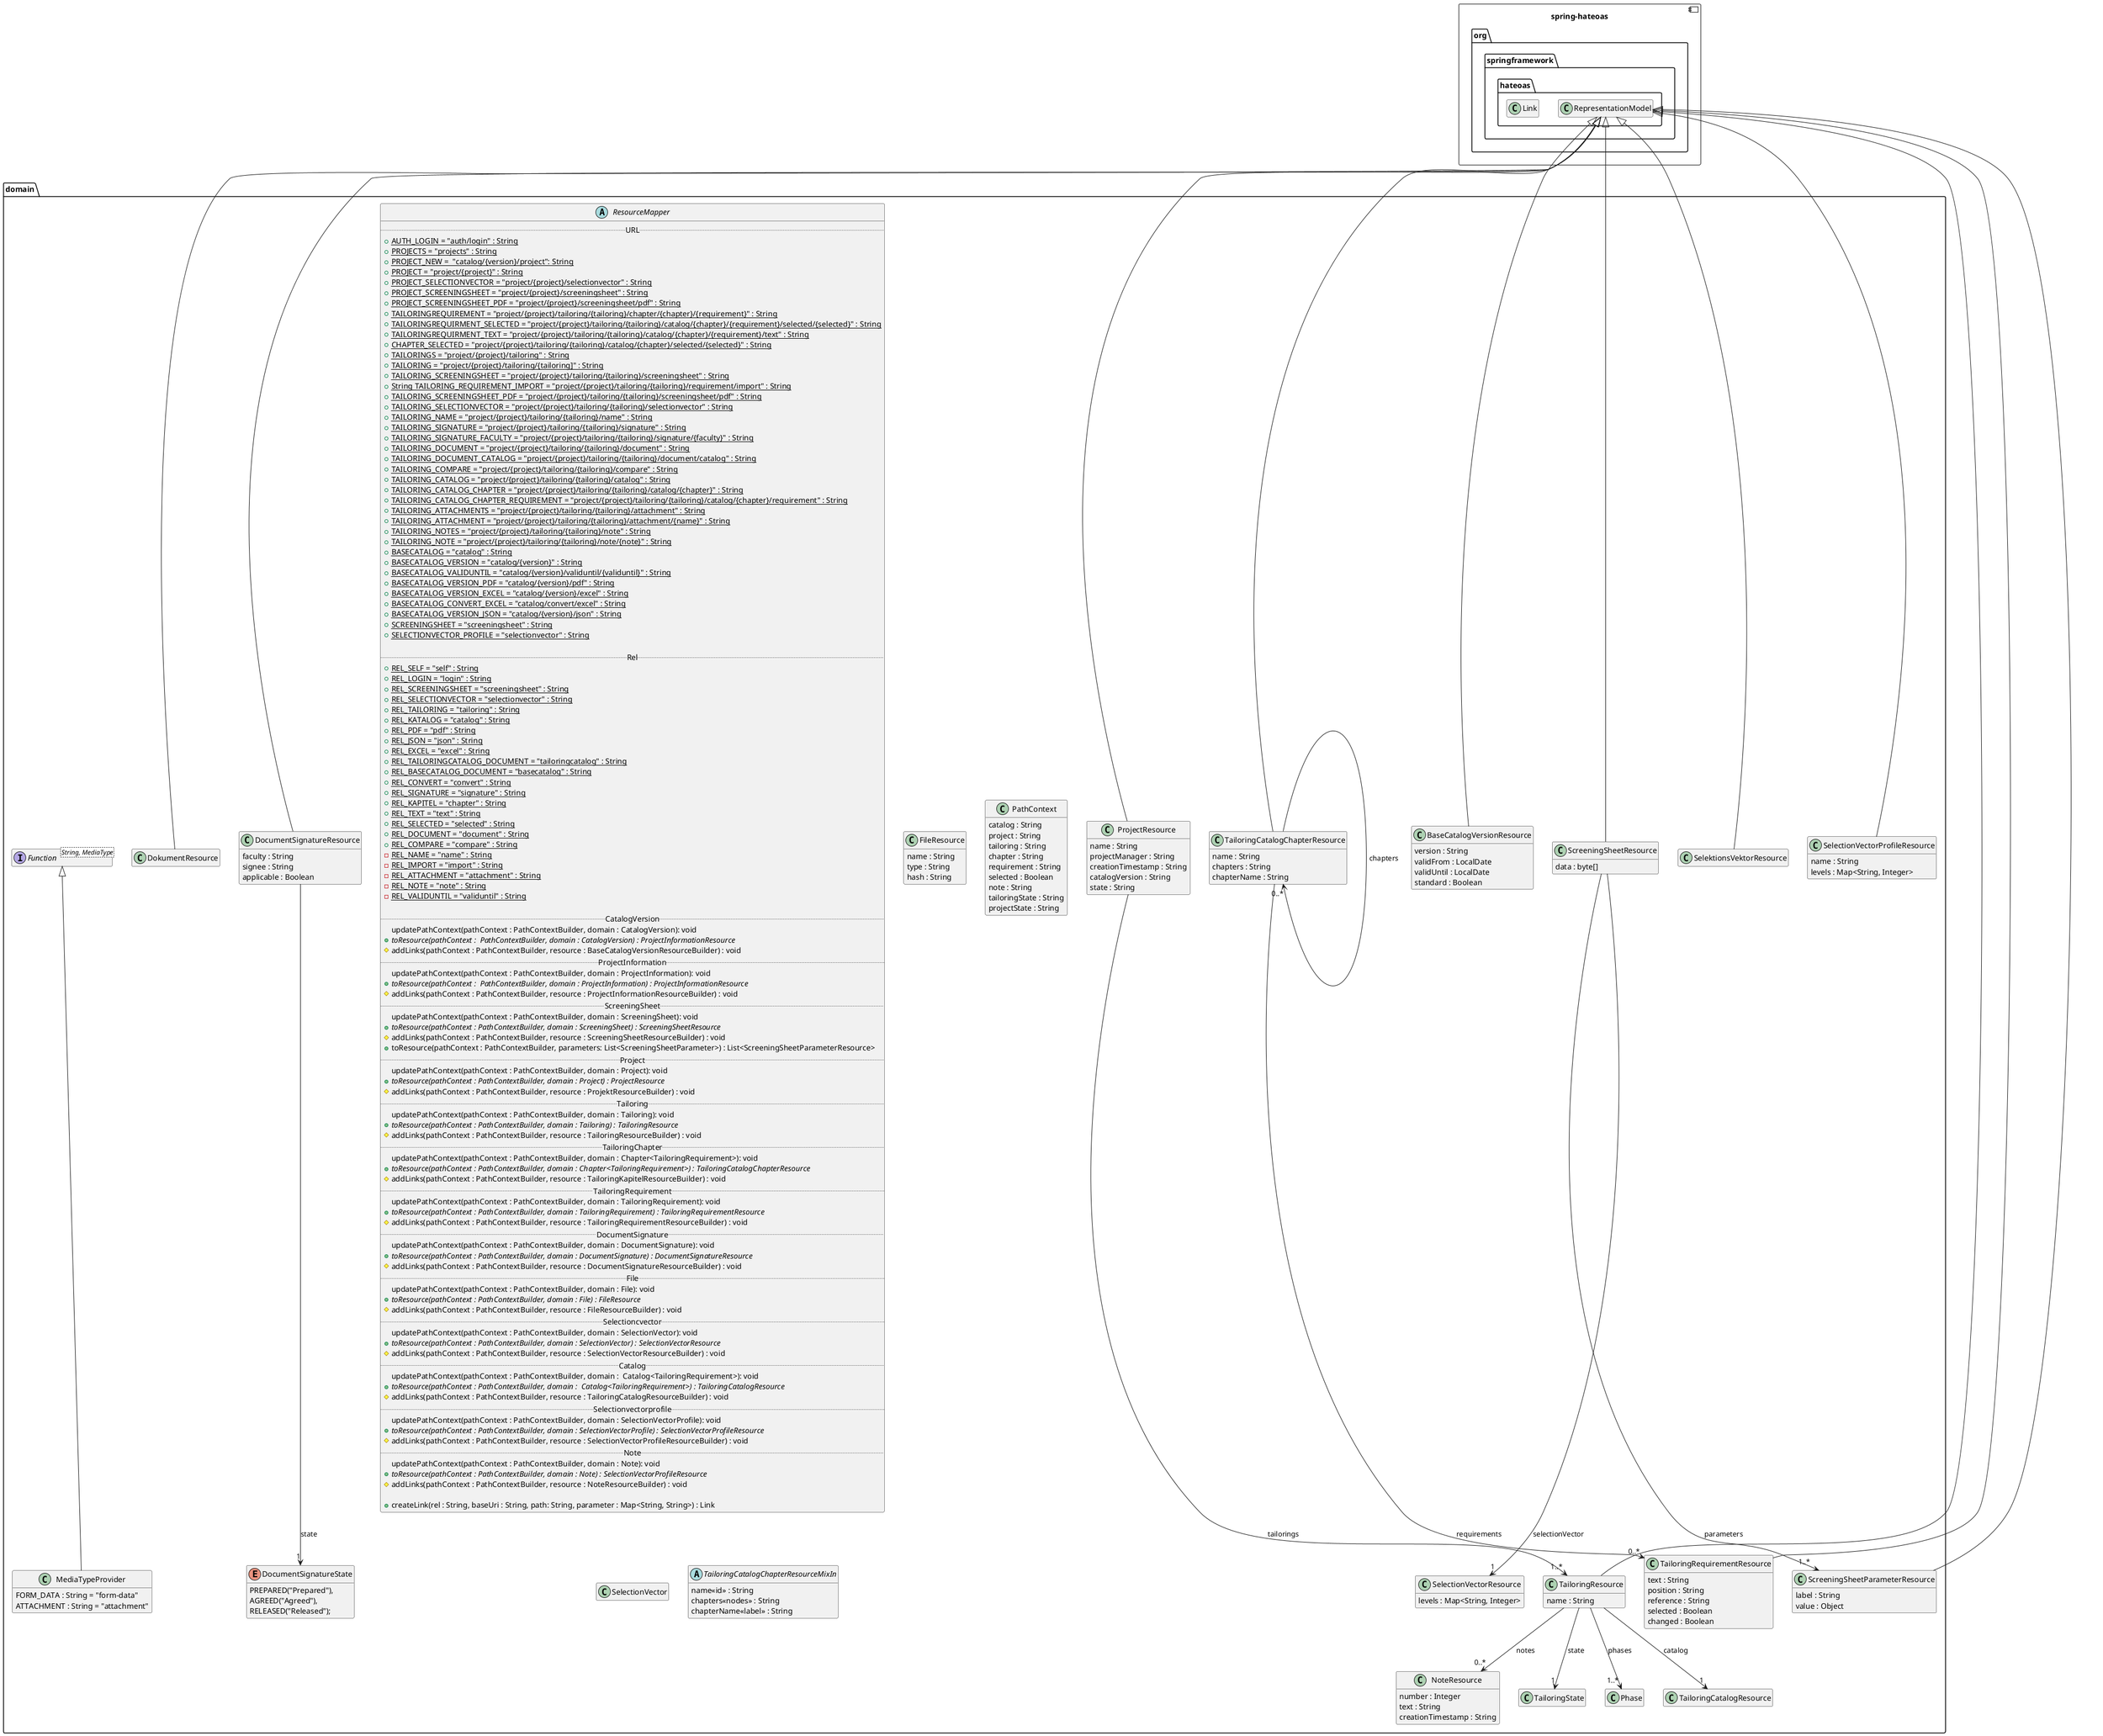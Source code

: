 @startuml Ebene3.png
skinparam componentStyle uml2
'skinparam linetype ortho

component [spring-hateoas] {
    package org.springframework.hateoas {
        class RepresentationModel
        class Link
    }
}


package domain {

    abstract class ResourceMapper {
        ..URL..
        +{static} AUTH_LOGIN = "auth/login" : String
        +{static} PROJECTS = "projects" : String
        +{static} PROJECT_NEW =  "catalog/{version}/project": String
        +{static} PROJECT = "project/{project}" : String
        +{static} PROJECT_SELECTIONVECTOR = "project/{project}/selectionvector" : String
        +{static} PROJECT_SCREENINGSHEET = "project/{project}/screeningsheet" : String
        +{static} PROJECT_SCREENINGSHEET_PDF = "project/{project}/screeningsheet/pdf" : String
        +{static} TAILORINGREQUIREMENT = "project/{project}/tailoring/{tailoring}/chapter/{chapter}/{requirement}" : String
        +{static} TAILORINGREQUIRMENT_SELECTED = "project/{project}/tailoring/{tailoring}/catalog/{chapter}/{requirement}/selected/{selected}" : String
        +{static} TAILORINGREQUIRMENT_TEXT = "project/{project}/tailoring/{tailoring}/catalog/{chapter}/{requirement}/text" : String
        +{static} CHAPTER_SELECTED = "project/{project}/tailoring/{tailoring}/catalog/{chapter}/selected/{selected}" : String
        +{static} TAILORINGS = "project/{project}/tailoring" : String
        +{static} TAILORING = "project/{project}/tailoring/{tailoring]" : String
        +{static} TAILORING_SCREENINGSHEET = "project/{project}/tailoring/{tailoring}/screeningsheet" : String
        +{static} String TAILORING_REQUIREMENT_IMPORT = "project/{project}/tailoring/{tailoring}/requirement/import" : String
        +{static} TAILORING_SCREENINGSHEET_PDF = "project/{project}/tailoring/{tailoring}/screeningsheet/pdf" : String
        +{static} TAILORING_SELECTIONVECTOR = "project/{project}/tailoring/{tailoring}/selectionvector" : String
        +{static} TAILORING_NAME = "project/{project}/tailoring/{tailoring}/name" : String
        +{static} TAILORING_SIGNATURE = "project/{project}/tailoring/{tailoring}/signature" : String
        +{static} TAILORING_SIGNATURE_FACULTY = "project/{project}/tailoring/{tailoring}/signature/{faculty}" : String
        +{static} TAILORING_DOCUMENT = "project/{project}/tailoring/{tailoring}/document" : String
        +{static} TAILORING_DOCUMENT_CATALOG = "project/{project}/tailoring/{tailoring}/document/catalog" : String
        +{static} TAILORING_COMPARE = "project/{project}/tailoring/{tailoring}/compare" : String
        +{static} TAILORING_CATALOG = "project/{project}/tailoring/{tailoring}/catalog" : String
        +{static} TAILORING_CATALOG_CHAPTER = "project/{project}/tailoring/{tailoring}/catalog/{chapter}" : String
        +{static} TAILORING_CATALOG_CHAPTER_REQUIREMENT = "project/{project}/tailoring/{tailoring}/catalog/{chapter}/requirement" : String
        +{static} TAILORING_ATTACHMENTS = "project/{project}/tailoring/{tailoring}/attachment" : String
        +{static} TAILORING_ATTACHMENT = "project/{project}/tailoring/{tailoring}/attachment/{name}" : String
        +{static} TAILORING_NOTES = "project/{project}/tailoring/{tailoring}/note" : String
        +{static} TAILORING_NOTE = "project/{project}/tailoring/{tailoring}/note/{note}" : String
        +{static} BASECATALOG = "catalog" : String
        +{static} BASECATALOG_VERSION = "catalog/{version}" : String
        +{static} BASECATALOG_VALIDUNTIL = "catalog/{version}/validuntil/{validuntil}" : String
        +{static} BASECATALOG_VERSION_PDF = "catalog/{version}/pdf" : String
        +{static} BASECATALOG_VERSION_EXCEL = "catalog/{version}/excel" : String
        +{static} BASECATALOG_CONVERT_EXCEL = "catalog/convert/excel" : String
        +{static} BASECATALOG_VERSION_JSON = "catalog/{version}/json" : String
        +{static} SCREENINGSHEET = "screeningsheet" : String
        +{static} SELECTIONVECTOR_PROFILE = "selectionvector" : String
            
        ..Rel..
        +{static} REL_SELF = "self" : String
        +{static} REL_LOGIN = "login" : String
        +{static} REL_SCREENINGSHEET = "screeningsheet" : String
        +{static} REL_SELECTIONVECTOR = "selectionvector" : String
        +{static} REL_TAILORING = "tailoring" : String
        +{static} REL_KATALOG = "catalog" : String
        +{static} REL_PDF = "pdf" : String
        +{static} REL_JSON = "json" : String
        +{static} REL_EXCEL = "excel" : String
        +{static} REL_TAILORINGCATALOG_DOCUMENT = "tailoringcatalog" : String
        +{static} REL_BASECATALOG_DOCUMENT = "basecatalog" : String
        +{static} REL_CONVERT = "convert" : String
        +{static} REL_SIGNATURE = "signature" : String
        +{static} REL_KAPITEL = "chapter" : String
        +{static} REL_TEXT = "text" : String
        +{static} REL_SELECTED = "selected" : String
        +{static} REL_DOCUMENT = "document" : String
        +{static} REL_COMPARE = "compare" : String
        -{static} REL_NAME = "name" : String
        -{static} REL_IMPORT = "import" : String
        -{static} REL_ATTACHMENT = "attachment" : String
        -{static} REL_NOTE = "note" : String
        -{static} REL_VALIDUNTIL = "validuntil" : String

        .. CatalogVersion ..
        updatePathContext(pathContext : PathContextBuilder, domain : CatalogVersion): void
        +{abstract} toResource(pathContext :  PathContextBuilder, domain : CatalogVersion) : ProjectInformationResource
        #addLinks(pathContext : PathContextBuilder, resource : BaseCatalogVersionResourceBuilder) : void
        .. ProjectInformation ..
        updatePathContext(pathContext : PathContextBuilder, domain : ProjectInformation): void
        +{abstract} toResource(pathContext :  PathContextBuilder, domain : ProjectInformation) : ProjectInformationResource
        #addLinks(pathContext : PathContextBuilder, resource : ProjectInformationResourceBuilder) : void
        .. ScreeningSheet ..
        updatePathContext(pathContext : PathContextBuilder, domain : ScreeningSheet): void
        +{abstract}  toResource(pathContext : PathContextBuilder, domain : ScreeningSheet) : ScreeningSheetResource
        #addLinks(pathContext : PathContextBuilder, resource : ScreeningSheetResourceBuilder) : void
        +toResource(pathContext : PathContextBuilder, parameters: List<ScreeningSheetParameter>) : List<ScreeningSheetParameterResource>
        .. Project ..
        updatePathContext(pathContext : PathContextBuilder, domain : Project): void
        +{abstract}  toResource(pathContext : PathContextBuilder, domain : Project) : ProjectResource
        #addLinks(pathContext : PathContextBuilder, resource : ProjektResourceBuilder) : void
        .. Tailoring ..
        updatePathContext(pathContext : PathContextBuilder, domain : Tailoring): void
        +{abstract}  toResource(pathContext : PathContextBuilder, domain : Tailoring) : TailoringResource
        #addLinks(pathContext : PathContextBuilder, resource : TailoringResourceBuilder) : void
        .. TailoringChapter ..
        updatePathContext(pathContext : PathContextBuilder, domain : Chapter<TailoringRequirement>): void
        +{abstract}  toResource(pathContext : PathContextBuilder, domain : Chapter<TailoringRequirement>) : TailoringCatalogChapterResource
        #addLinks(pathContext : PathContextBuilder, resource : TailoringKapitelResourceBuilder) : void
        ..TailoringRequirement ..
        updatePathContext(pathContext : PathContextBuilder, domain : TailoringRequirement): void
        +{abstract}  toResource(pathContext : PathContextBuilder, domain : TailoringRequirement) : TailoringRequirementResource
        #addLinks(pathContext : PathContextBuilder, resource : TailoringRequirementResourceBuilder) : void
        .. DocumentSignature ..
        updatePathContext(pathContext : PathContextBuilder, domain : DocumentSignature): void
        +{abstract}  toResource(pathContext : PathContextBuilder, domain : DocumentSignature) : DocumentSignatureResource
        #addLinks(pathContext : PathContextBuilder, resource : DocumentSignatureResourceBuilder) : void
        .. File ..
        updatePathContext(pathContext : PathContextBuilder, domain : File): void
        +{abstract}  toResource(pathContext : PathContextBuilder, domain : File) : FileResource
        #addLinks(pathContext : PathContextBuilder, resource : FileResourceBuilder) : void
        .. Selectioncvector ..
        updatePathContext(pathContext : PathContextBuilder, domain : SelectionVector): void
        +{abstract}  toResource(pathContext : PathContextBuilder, domain : SelectionVector) : SelectionVectorResource
        #addLinks(pathContext : PathContextBuilder, resource : SelectionVectorResourceBuilder) : void
        .. Catalog ..
        updatePathContext(pathContext : PathContextBuilder, domain :  Catalog<TailoringRequirement>): void
        +{abstract}  toResource(pathContext : PathContextBuilder, domain :  Catalog<TailoringRequirement>) : TailoringCatalogResource
        #addLinks(pathContext : PathContextBuilder, resource : TailoringCatalogResourceBuilder) : void
        .. Selectionvectorprofile ..
        updatePathContext(pathContext : PathContextBuilder, domain : SelectionVectorProfile): void
        +{abstract}  toResource(pathContext : PathContextBuilder, domain : SelectionVectorProfile) : SelectionVectorProfileResource
        #addLinks(pathContext : PathContextBuilder, resource : SelectionVectorProfileResourceBuilder) : void
        .. Note ..
        updatePathContext(pathContext : PathContextBuilder, domain : Note): void
        +{abstract}  toResource(pathContext : PathContextBuilder, domain : Note) : SelectionVectorProfileResource
        #addLinks(pathContext : PathContextBuilder, resource : NoteResourceBuilder) : void

        +createLink(rel : String, baseUri : String, path: String, parameter : Map<String, String>) : Link
    }

    class FileResource {
        name : String
        type : String
        hash : String
    }
    RepresentationModel <|-- DokumentResource

    enum DocumentSignatureState {
        PREPARED("Prepared"),
        AGREED("Agreed"),
        RELEASED("Released");
    }

    class DocumentSignatureResource {
        faculty : String
        signee : String
        applicable : Boolean
    }
    DocumentSignatureResource --> "1" DocumentSignatureState : state
    RepresentationModel <|-- DocumentSignatureResource


    class PathContext {
        catalog : String
        project : String
        tailoring : String
        chapter : String
        requirement : String
        selected : Boolean
        note : String
        tailoringState : String
        projectState : String
    }

    class SelectionVector {
    }

    class ProjectResource {
        name : String
        projectManager : String
        creationTimestamp : String
        catalogVersion : String
        state : String
    }
    RepresentationModel <|-- ProjectResource
    ProjectResource --> "1..*" TailoringResource : tailorings


    class TailoringRequirementResource {
        text : String
        position : String
        reference : String
        selected : Boolean
        changed : Boolean
    }
    RepresentationModel <|-- TailoringRequirementResource

    class TailoringCatalogChapterResource {
        name : String
        chapters : String
        chapterName : String
    }
    RepresentationModel <|-- TailoringCatalogChapterResource
    TailoringCatalogChapterResource --> "0..*" TailoringCatalogChapterResource : chapters
    TailoringCatalogChapterResource --> "0..*" TailoringRequirementResource : requirements
    abstract class TailoringCatalogChapterResourceMixIn {
        name<<id>> : String
        chapters<<nodes>> : String
        chapterName<<label>> : String
    }
    
    class BaseCatalogVersionResource {
        version : String
        validFrom : LocalDate
        validUntil : LocalDate
        standard : Boolean
    }
    RepresentationModel <|-- BaseCatalogVersionResource

    class NoteResource {
        number : Integer
        text : String
        creationTimestamp : String
    }

    class TailoringResource {
        name : String
    }
    RepresentationModel <|-- TailoringResource
    TailoringResource --> "1" TailoringState : state
    TailoringResource --> "1..*" Phase : phases
    TailoringResource --> "1" TailoringCatalogResource : catalog
    TailoringResource --> "0..*" NoteResource : notes

    class ScreeningSheetParameterResource {
        label : String
        value : Object
    }
    RepresentationModel <|-- ScreeningSheetParameterResource

    class ScreeningSheetResource {
        data : byte[]
    }
    RepresentationModel <|-- ScreeningSheetResource
    ScreeningSheetResource --> "1..*" ScreeningSheetParameterResource : parameters
    ScreeningSheetResource --> "1" SelectionVectorResource : selectionVector


    class SelectionVectorResource {
        levels : Map<String, Integer>
    }
    RepresentationModel <|-- SelektionsVektorResource

    class SelectionVectorProfileResource {
        name : String
        levels : Map<String, Integer>
    }
    RepresentationModel <|-- SelectionVectorProfileResource

    interface "Function<String, MediaType>" as mediaTypeFunction {
    }
    class MediaTypeProvider {
        FORM_DATA : String = "form-data"
        ATTACHMENT : String = "attachment"
    }
    mediaTypeFunction <|-- MediaTypeProvider

}
hide empty members
@enduml
